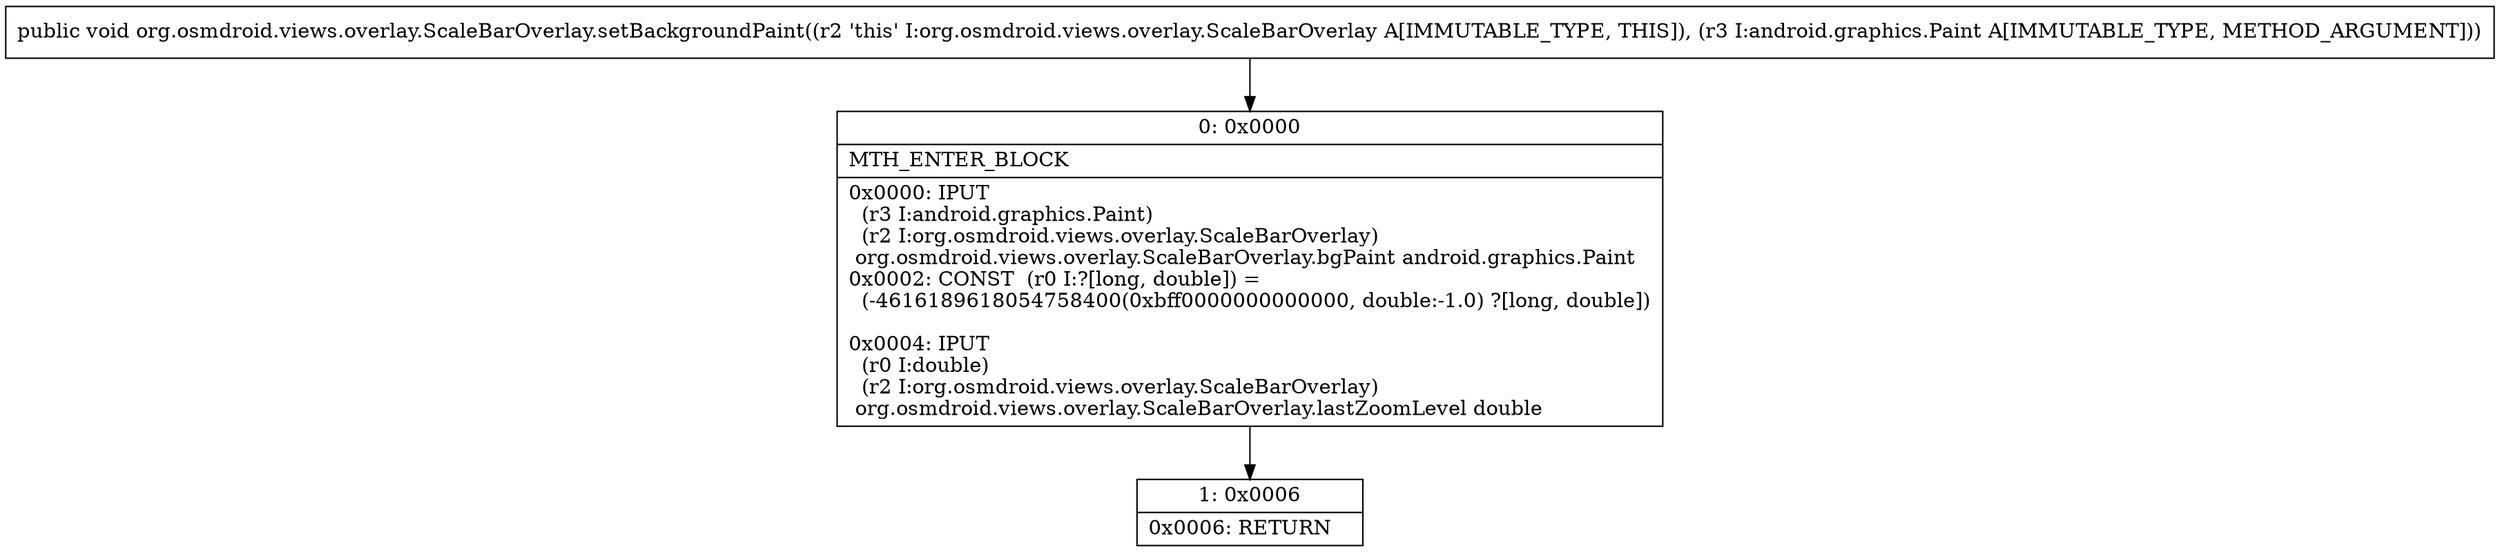 digraph "CFG fororg.osmdroid.views.overlay.ScaleBarOverlay.setBackgroundPaint(Landroid\/graphics\/Paint;)V" {
Node_0 [shape=record,label="{0\:\ 0x0000|MTH_ENTER_BLOCK\l|0x0000: IPUT  \l  (r3 I:android.graphics.Paint)\l  (r2 I:org.osmdroid.views.overlay.ScaleBarOverlay)\l org.osmdroid.views.overlay.ScaleBarOverlay.bgPaint android.graphics.Paint \l0x0002: CONST  (r0 I:?[long, double]) = \l  (\-4616189618054758400(0xbff0000000000000, double:\-1.0) ?[long, double])\l \l0x0004: IPUT  \l  (r0 I:double)\l  (r2 I:org.osmdroid.views.overlay.ScaleBarOverlay)\l org.osmdroid.views.overlay.ScaleBarOverlay.lastZoomLevel double \l}"];
Node_1 [shape=record,label="{1\:\ 0x0006|0x0006: RETURN   \l}"];
MethodNode[shape=record,label="{public void org.osmdroid.views.overlay.ScaleBarOverlay.setBackgroundPaint((r2 'this' I:org.osmdroid.views.overlay.ScaleBarOverlay A[IMMUTABLE_TYPE, THIS]), (r3 I:android.graphics.Paint A[IMMUTABLE_TYPE, METHOD_ARGUMENT])) }"];
MethodNode -> Node_0;
Node_0 -> Node_1;
}

